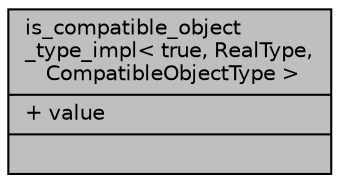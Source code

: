 digraph "is_compatible_object_type_impl&lt; true, RealType, CompatibleObjectType &gt;"
{
 // LATEX_PDF_SIZE
  edge [fontname="Helvetica",fontsize="10",labelfontname="Helvetica",labelfontsize="10"];
  node [fontname="Helvetica",fontsize="10",shape=record];
  Node1 [label="{is_compatible_object\l_type_impl\< true, RealType,\l CompatibleObjectType \>\n|+ value\l|}",height=0.2,width=0.4,color="black", fillcolor="grey75", style="filled", fontcolor="black",tooltip=" "];
}
